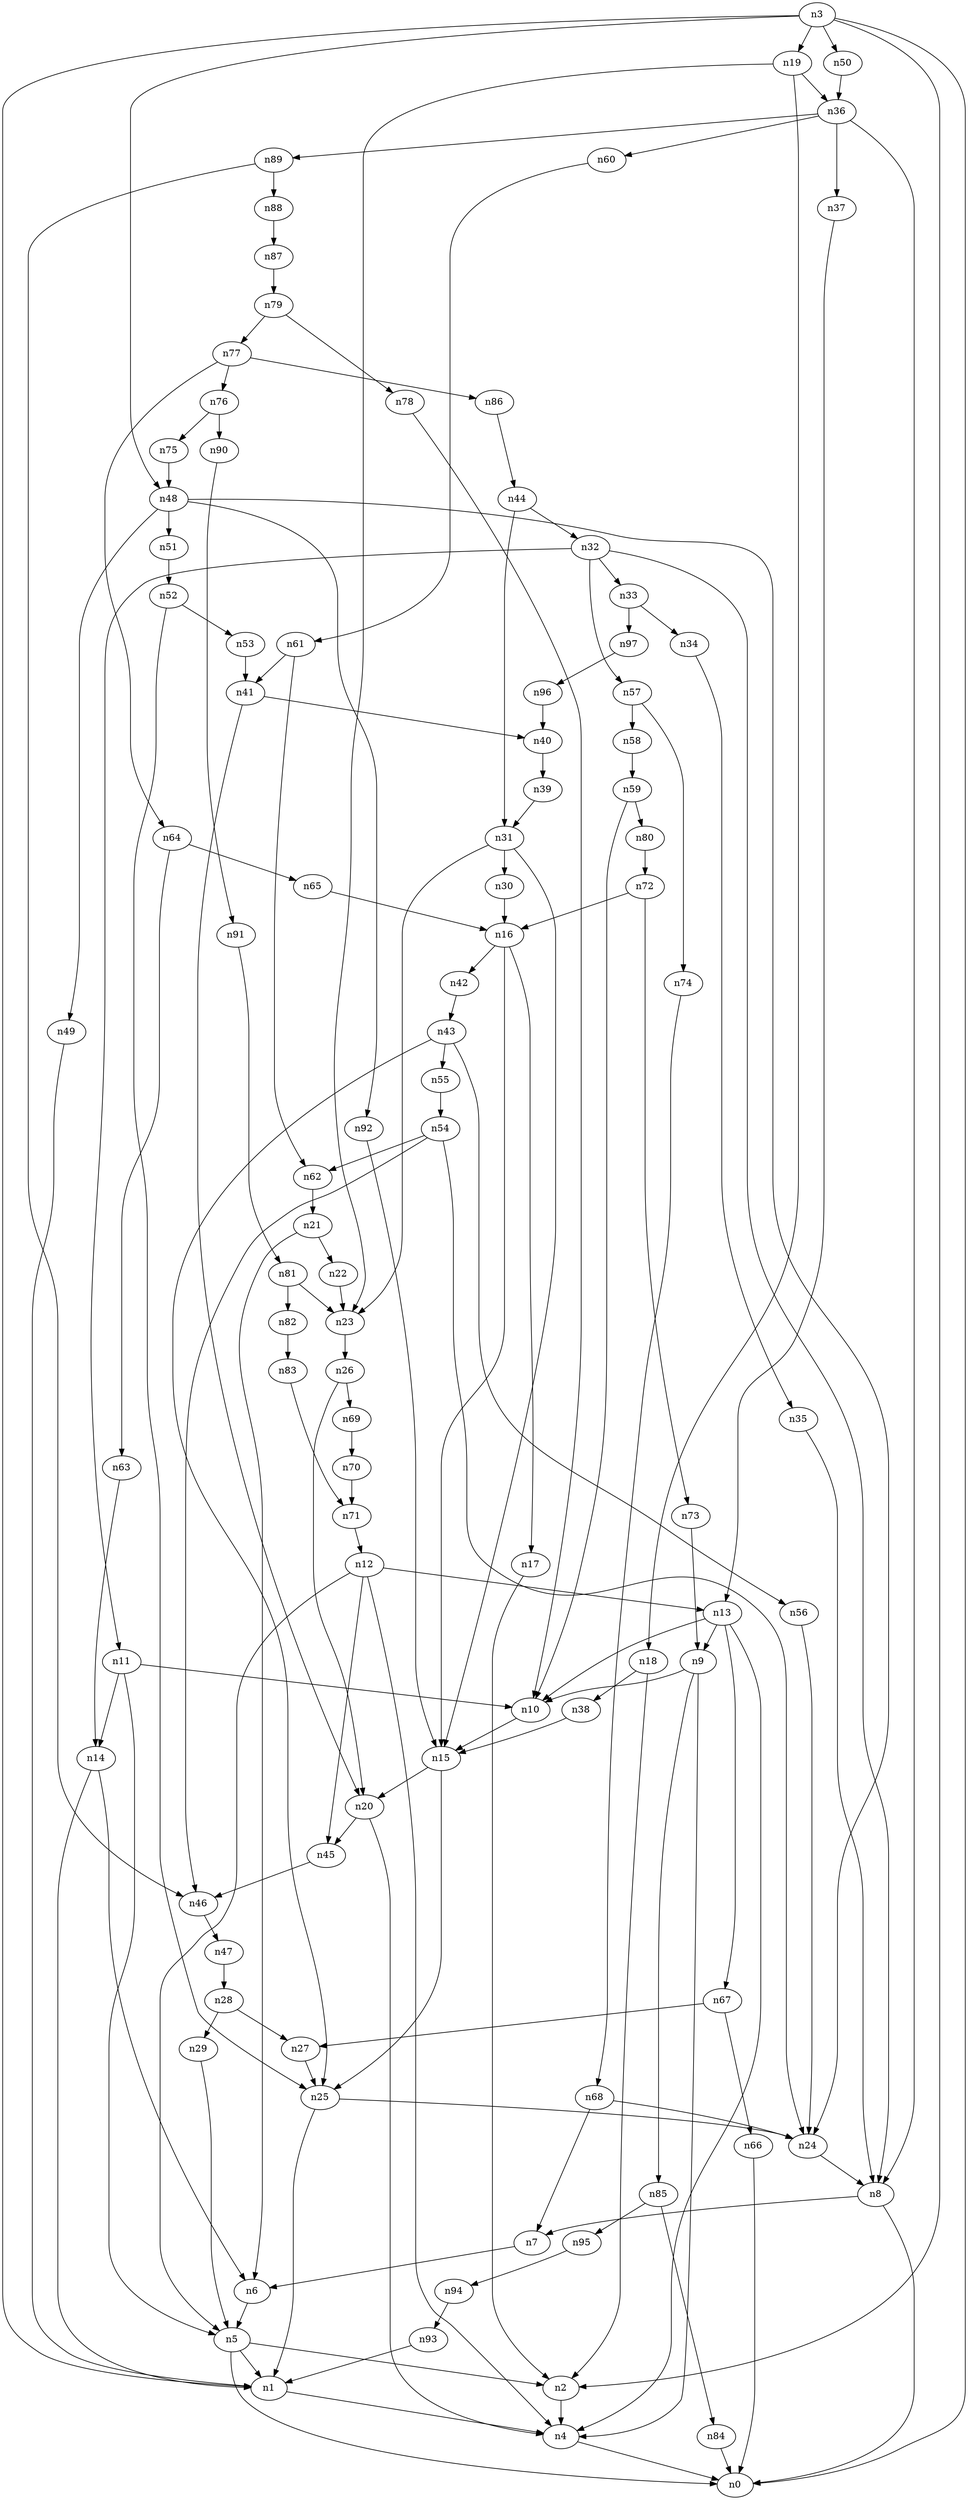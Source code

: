 digraph G {
	n1 -> n4	 [_graphml_id=e4];
	n2 -> n4	 [_graphml_id=e7];
	n3 -> n0	 [_graphml_id=e0];
	n3 -> n1	 [_graphml_id=e3];
	n3 -> n2	 [_graphml_id=e6];
	n3 -> n19	 [_graphml_id=e29];
	n3 -> n48	 [_graphml_id=e122];
	n3 -> n50	 [_graphml_id=e80];
	n4 -> n0	 [_graphml_id=e1];
	n5 -> n0	 [_graphml_id=e2];
	n5 -> n1	 [_graphml_id=e5];
	n5 -> n2	 [_graphml_id=e8];
	n6 -> n5	 [_graphml_id=e9];
	n7 -> n6	 [_graphml_id=e10];
	n8 -> n0	 [_graphml_id=e12];
	n8 -> n7	 [_graphml_id=e11];
	n9 -> n4	 [_graphml_id=e13];
	n9 -> n10	 [_graphml_id=e14];
	n9 -> n85	 [_graphml_id=e139];
	n10 -> n15	 [_graphml_id=e23];
	n11 -> n5	 [_graphml_id=e16];
	n11 -> n10	 [_graphml_id=e15];
	n11 -> n14	 [_graphml_id=e32];
	n12 -> n4	 [_graphml_id=e17];
	n12 -> n5	 [_graphml_id=e42];
	n12 -> n13	 [_graphml_id=e18];
	n12 -> n45	 [_graphml_id=e82];
	n13 -> n4	 [_graphml_id=e22];
	n13 -> n9	 [_graphml_id=e19];
	n13 -> n10	 [_graphml_id=e132];
	n13 -> n67	 [_graphml_id=e142];
	n14 -> n1	 [_graphml_id=e20];
	n14 -> n6	 [_graphml_id=e21];
	n15 -> n20	 [_graphml_id=e30];
	n15 -> n25	 [_graphml_id=e72];
	n16 -> n15	 [_graphml_id=e24];
	n16 -> n17	 [_graphml_id=e25];
	n16 -> n42	 [_graphml_id=e67];
	n17 -> n2	 [_graphml_id=e26];
	n18 -> n2	 [_graphml_id=e27];
	n18 -> n38	 [_graphml_id=e61];
	n19 -> n18	 [_graphml_id=e28];
	n19 -> n23	 [_graphml_id=e36];
	n19 -> n36	 [_graphml_id=e62];
	n20 -> n4	 [_graphml_id=e31];
	n20 -> n45	 [_graphml_id=e73];
	n21 -> n6	 [_graphml_id=e33];
	n21 -> n22	 [_graphml_id=e34];
	n22 -> n23	 [_graphml_id=e35];
	n23 -> n26	 [_graphml_id=e40];
	n24 -> n8	 [_graphml_id=e37];
	n25 -> n1	 [_graphml_id=e39];
	n25 -> n24	 [_graphml_id=e38];
	n26 -> n20	 [_graphml_id=e41];
	n26 -> n69	 [_graphml_id=e113];
	n27 -> n25	 [_graphml_id=e43];
	n28 -> n27	 [_graphml_id=e44];
	n28 -> n29	 [_graphml_id=e45];
	n29 -> n5	 [_graphml_id=e46];
	n30 -> n16	 [_graphml_id=e47];
	n31 -> n15	 [_graphml_id=e49];
	n31 -> n23	 [_graphml_id=e52];
	n31 -> n30	 [_graphml_id=e48];
	n32 -> n8	 [_graphml_id=e51];
	n32 -> n11	 [_graphml_id=e50];
	n32 -> n33	 [_graphml_id=e53];
	n32 -> n57	 [_graphml_id=e93];
	n33 -> n34	 [_graphml_id=e54];
	n33 -> n97	 [_graphml_id=e159];
	n34 -> n35	 [_graphml_id=e55];
	n35 -> n8	 [_graphml_id=e56];
	n36 -> n8	 [_graphml_id=e57];
	n36 -> n37	 [_graphml_id=e58];
	n36 -> n60	 [_graphml_id=e97];
	n36 -> n89	 [_graphml_id=e152];
	n37 -> n13	 [_graphml_id=e59];
	n38 -> n15	 [_graphml_id=e60];
	n39 -> n31	 [_graphml_id=e63];
	n40 -> n39	 [_graphml_id=e64];
	n41 -> n20	 [_graphml_id=e66];
	n41 -> n40	 [_graphml_id=e65];
	n42 -> n43	 [_graphml_id=e68];
	n43 -> n25	 [_graphml_id=e69];
	n43 -> n55	 [_graphml_id=e89];
	n43 -> n56	 [_graphml_id=e90];
	n44 -> n31	 [_graphml_id=e70];
	n44 -> n32	 [_graphml_id=e71];
	n45 -> n46	 [_graphml_id=e74];
	n46 -> n47	 [_graphml_id=e75];
	n47 -> n28	 [_graphml_id=e76];
	n48 -> n24	 [_graphml_id=e77];
	n48 -> n49	 [_graphml_id=e78];
	n48 -> n51	 [_graphml_id=e83];
	n48 -> n92	 [_graphml_id=e151];
	n49 -> n1	 [_graphml_id=e79];
	n50 -> n36	 [_graphml_id=e81];
	n51 -> n52	 [_graphml_id=e84];
	n52 -> n25	 [_graphml_id=e102];
	n52 -> n53	 [_graphml_id=e85];
	n53 -> n41	 [_graphml_id=e86];
	n54 -> n24	 [_graphml_id=e87];
	n54 -> n46	 [_graphml_id=e92];
	n54 -> n62	 [_graphml_id=e101];
	n55 -> n54	 [_graphml_id=e88];
	n56 -> n24	 [_graphml_id=e91];
	n57 -> n58	 [_graphml_id=e94];
	n57 -> n74	 [_graphml_id=e120];
	n58 -> n59	 [_graphml_id=e95];
	n59 -> n10	 [_graphml_id=e96];
	n59 -> n80	 [_graphml_id=e130];
	n60 -> n61	 [_graphml_id=e98];
	n61 -> n41	 [_graphml_id=e99];
	n61 -> n62	 [_graphml_id=e112];
	n62 -> n21	 [_graphml_id=e100];
	n63 -> n14	 [_graphml_id=e103];
	n64 -> n63	 [_graphml_id=e104];
	n64 -> n65	 [_graphml_id=e105];
	n65 -> n16	 [_graphml_id=e106];
	n66 -> n0	 [_graphml_id=e107];
	n67 -> n27	 [_graphml_id=e109];
	n67 -> n66	 [_graphml_id=e108];
	n68 -> n7	 [_graphml_id=e110];
	n68 -> n24	 [_graphml_id=e111];
	n69 -> n70	 [_graphml_id=e114];
	n70 -> n71	 [_graphml_id=e115];
	n71 -> n12	 [_graphml_id=e116];
	n72 -> n16	 [_graphml_id=e117];
	n72 -> n73	 [_graphml_id=e118];
	n73 -> n9	 [_graphml_id=e119];
	n74 -> n68	 [_graphml_id=e121];
	n75 -> n48	 [_graphml_id=e123];
	n76 -> n75	 [_graphml_id=e124];
	n76 -> n90	 [_graphml_id=e147];
	n77 -> n64	 [_graphml_id=e126];
	n77 -> n76	 [_graphml_id=e125];
	n77 -> n86	 [_graphml_id=e140];
	n78 -> n10	 [_graphml_id=e127];
	n79 -> n77	 [_graphml_id=e129];
	n79 -> n78	 [_graphml_id=e128];
	n80 -> n72	 [_graphml_id=e131];
	n81 -> n23	 [_graphml_id=e133];
	n81 -> n82	 [_graphml_id=e134];
	n82 -> n83	 [_graphml_id=e135];
	n83 -> n71	 [_graphml_id=e136];
	n84 -> n0	 [_graphml_id=e137];
	n85 -> n84	 [_graphml_id=e138];
	n85 -> n95	 [_graphml_id=e156];
	n86 -> n44	 [_graphml_id=e141];
	n87 -> n79	 [_graphml_id=e143];
	n88 -> n87	 [_graphml_id=e144];
	n89 -> n46	 [_graphml_id=e146];
	n89 -> n88	 [_graphml_id=e145];
	n90 -> n91	 [_graphml_id=e148];
	n91 -> n81	 [_graphml_id=e149];
	n92 -> n15	 [_graphml_id=e150];
	n93 -> n1	 [_graphml_id=e153];
	n94 -> n93	 [_graphml_id=e154];
	n95 -> n94	 [_graphml_id=e155];
	n96 -> n40	 [_graphml_id=e157];
	n97 -> n96	 [_graphml_id=e158];
}
